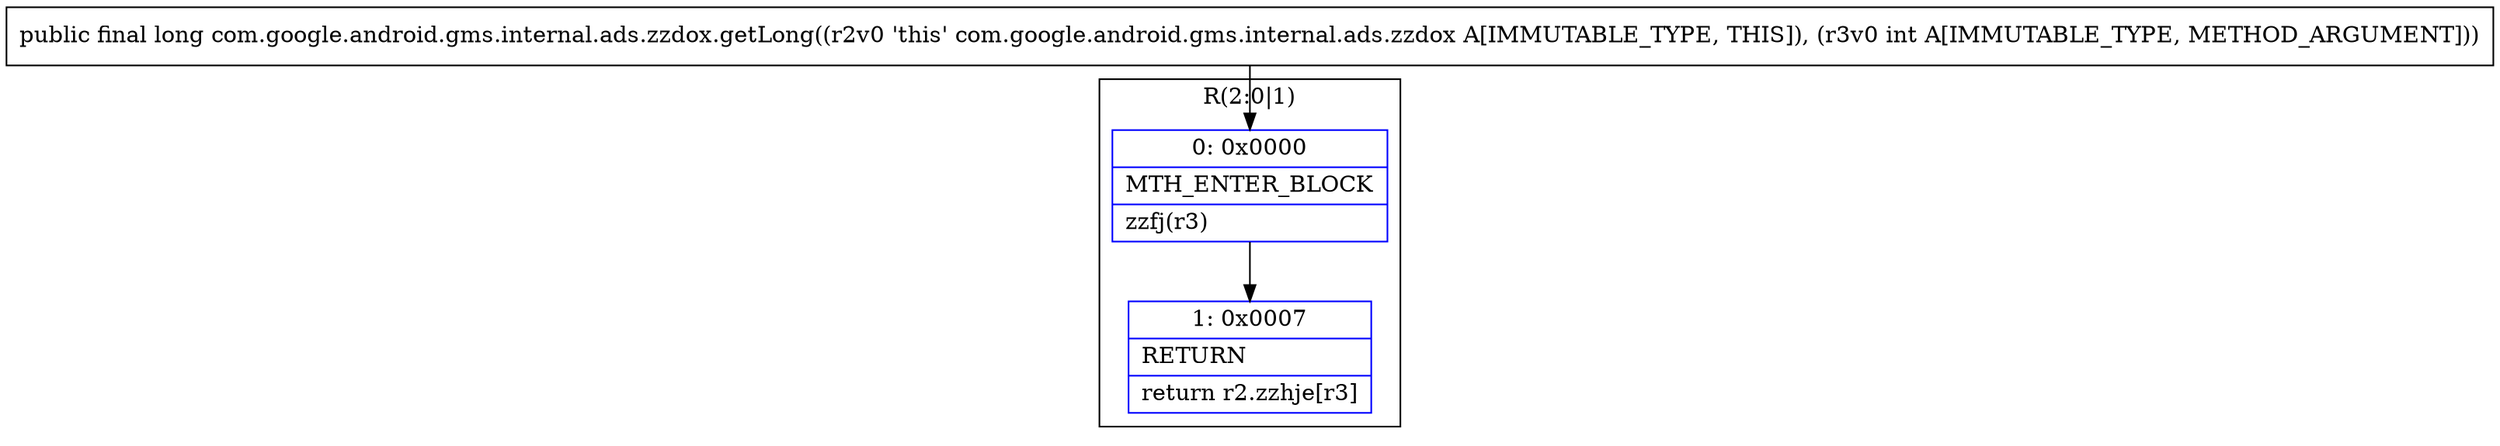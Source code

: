 digraph "CFG forcom.google.android.gms.internal.ads.zzdox.getLong(I)J" {
subgraph cluster_Region_1428271725 {
label = "R(2:0|1)";
node [shape=record,color=blue];
Node_0 [shape=record,label="{0\:\ 0x0000|MTH_ENTER_BLOCK\l|zzfj(r3)\l}"];
Node_1 [shape=record,label="{1\:\ 0x0007|RETURN\l|return r2.zzhje[r3]\l}"];
}
MethodNode[shape=record,label="{public final long com.google.android.gms.internal.ads.zzdox.getLong((r2v0 'this' com.google.android.gms.internal.ads.zzdox A[IMMUTABLE_TYPE, THIS]), (r3v0 int A[IMMUTABLE_TYPE, METHOD_ARGUMENT])) }"];
MethodNode -> Node_0;
Node_0 -> Node_1;
}

